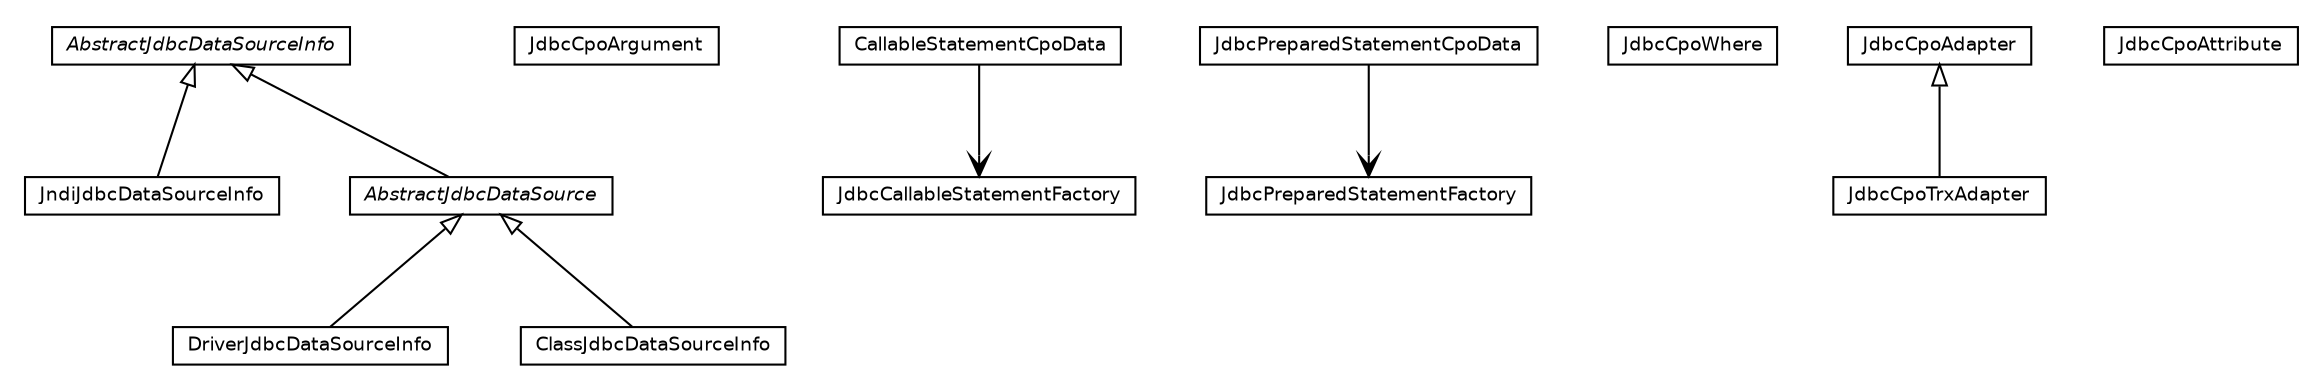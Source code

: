 #!/usr/local/bin/dot
#
# Class diagram 
# Generated by UmlGraph version 4.6 (http://www.spinellis.gr/sw/umlgraph)
#

digraph G {
	edge [fontname="Helvetica",fontsize=10,labelfontname="Helvetica",labelfontsize=10];
	node [fontname="Helvetica",fontsize=10,shape=plaintext];
	// org.synchronoss.cpo.jdbc.AbstractJdbcDataSourceInfo
	c3981 [label=<<table border="0" cellborder="1" cellspacing="0" cellpadding="2" port="p" href="./AbstractJdbcDataSourceInfo.html">
		<tr><td><table border="0" cellspacing="0" cellpadding="1">
			<tr><td><font face="Helvetica-Oblique"> AbstractJdbcDataSourceInfo </font></td></tr>
		</table></td></tr>
		</table>>, fontname="Helvetica", fontcolor="black", fontsize=9.0];
	// org.synchronoss.cpo.jdbc.JdbcCpoArgument
	c3982 [label=<<table border="0" cellborder="1" cellspacing="0" cellpadding="2" port="p" href="./JdbcCpoArgument.html">
		<tr><td><table border="0" cellspacing="0" cellpadding="1">
			<tr><td> JdbcCpoArgument </td></tr>
		</table></td></tr>
		</table>>, fontname="Helvetica", fontcolor="black", fontsize=9.0];
	// org.synchronoss.cpo.jdbc.CallableStatementCpoData
	c3983 [label=<<table border="0" cellborder="1" cellspacing="0" cellpadding="2" port="p" href="./CallableStatementCpoData.html">
		<tr><td><table border="0" cellspacing="0" cellpadding="1">
			<tr><td> CallableStatementCpoData </td></tr>
		</table></td></tr>
		</table>>, fontname="Helvetica", fontcolor="black", fontsize=9.0];
	// org.synchronoss.cpo.jdbc.DriverJdbcDataSourceInfo
	c3984 [label=<<table border="0" cellborder="1" cellspacing="0" cellpadding="2" port="p" href="./DriverJdbcDataSourceInfo.html">
		<tr><td><table border="0" cellspacing="0" cellpadding="1">
			<tr><td> DriverJdbcDataSourceInfo </td></tr>
		</table></td></tr>
		</table>>, fontname="Helvetica", fontcolor="black", fontsize=9.0];
	// org.synchronoss.cpo.jdbc.JndiJdbcDataSourceInfo
	c3985 [label=<<table border="0" cellborder="1" cellspacing="0" cellpadding="2" port="p" href="./JndiJdbcDataSourceInfo.html">
		<tr><td><table border="0" cellspacing="0" cellpadding="1">
			<tr><td> JndiJdbcDataSourceInfo </td></tr>
		</table></td></tr>
		</table>>, fontname="Helvetica", fontcolor="black", fontsize=9.0];
	// org.synchronoss.cpo.jdbc.JdbcPreparedStatementFactory
	c3986 [label=<<table border="0" cellborder="1" cellspacing="0" cellpadding="2" port="p" href="./JdbcPreparedStatementFactory.html">
		<tr><td><table border="0" cellspacing="0" cellpadding="1">
			<tr><td> JdbcPreparedStatementFactory </td></tr>
		</table></td></tr>
		</table>>, fontname="Helvetica", fontcolor="black", fontsize=9.0];
	// org.synchronoss.cpo.jdbc.JdbcCpoWhere
	c3987 [label=<<table border="0" cellborder="1" cellspacing="0" cellpadding="2" port="p" href="./JdbcCpoWhere.html">
		<tr><td><table border="0" cellspacing="0" cellpadding="1">
			<tr><td> JdbcCpoWhere </td></tr>
		</table></td></tr>
		</table>>, fontname="Helvetica", fontcolor="black", fontsize=9.0];
	// org.synchronoss.cpo.jdbc.AbstractJdbcDataSource
	c3988 [label=<<table border="0" cellborder="1" cellspacing="0" cellpadding="2" port="p" href="./AbstractJdbcDataSource.html">
		<tr><td><table border="0" cellspacing="0" cellpadding="1">
			<tr><td><font face="Helvetica-Oblique"> AbstractJdbcDataSource </font></td></tr>
		</table></td></tr>
		</table>>, fontname="Helvetica", fontcolor="black", fontsize=9.0];
	// org.synchronoss.cpo.jdbc.JdbcCpoAdapter
	c3989 [label=<<table border="0" cellborder="1" cellspacing="0" cellpadding="2" port="p" href="./JdbcCpoAdapter.html">
		<tr><td><table border="0" cellspacing="0" cellpadding="1">
			<tr><td> JdbcCpoAdapter </td></tr>
		</table></td></tr>
		</table>>, fontname="Helvetica", fontcolor="black", fontsize=9.0];
	// org.synchronoss.cpo.jdbc.JdbcCpoTrxAdapter
	c3990 [label=<<table border="0" cellborder="1" cellspacing="0" cellpadding="2" port="p" href="./JdbcCpoTrxAdapter.html">
		<tr><td><table border="0" cellspacing="0" cellpadding="1">
			<tr><td> JdbcCpoTrxAdapter </td></tr>
		</table></td></tr>
		</table>>, fontname="Helvetica", fontcolor="black", fontsize=9.0];
	// org.synchronoss.cpo.jdbc.JdbcPreparedStatementCpoData
	c3991 [label=<<table border="0" cellborder="1" cellspacing="0" cellpadding="2" port="p" href="./JdbcPreparedStatementCpoData.html">
		<tr><td><table border="0" cellspacing="0" cellpadding="1">
			<tr><td> JdbcPreparedStatementCpoData </td></tr>
		</table></td></tr>
		</table>>, fontname="Helvetica", fontcolor="black", fontsize=9.0];
	// org.synchronoss.cpo.jdbc.JdbcCallableStatementFactory
	c3992 [label=<<table border="0" cellborder="1" cellspacing="0" cellpadding="2" port="p" href="./JdbcCallableStatementFactory.html">
		<tr><td><table border="0" cellspacing="0" cellpadding="1">
			<tr><td> JdbcCallableStatementFactory </td></tr>
		</table></td></tr>
		</table>>, fontname="Helvetica", fontcolor="black", fontsize=9.0];
	// org.synchronoss.cpo.jdbc.JdbcCpoAttribute
	c3993 [label=<<table border="0" cellborder="1" cellspacing="0" cellpadding="2" port="p" href="./JdbcCpoAttribute.html">
		<tr><td><table border="0" cellspacing="0" cellpadding="1">
			<tr><td> JdbcCpoAttribute </td></tr>
		</table></td></tr>
		</table>>, fontname="Helvetica", fontcolor="black", fontsize=9.0];
	// org.synchronoss.cpo.jdbc.ClassJdbcDataSourceInfo
	c3994 [label=<<table border="0" cellborder="1" cellspacing="0" cellpadding="2" port="p" href="./ClassJdbcDataSourceInfo.html">
		<tr><td><table border="0" cellspacing="0" cellpadding="1">
			<tr><td> ClassJdbcDataSourceInfo </td></tr>
		</table></td></tr>
		</table>>, fontname="Helvetica", fontcolor="black", fontsize=9.0];
	//org.synchronoss.cpo.jdbc.DriverJdbcDataSourceInfo extends org.synchronoss.cpo.jdbc.AbstractJdbcDataSource
	c3988:p -> c3984:p [dir=back,arrowtail=empty];
	//org.synchronoss.cpo.jdbc.JndiJdbcDataSourceInfo extends org.synchronoss.cpo.jdbc.AbstractJdbcDataSourceInfo
	c3981:p -> c3985:p [dir=back,arrowtail=empty];
	//org.synchronoss.cpo.jdbc.AbstractJdbcDataSource extends org.synchronoss.cpo.jdbc.AbstractJdbcDataSourceInfo
	c3981:p -> c3988:p [dir=back,arrowtail=empty];
	//org.synchronoss.cpo.jdbc.JdbcCpoTrxAdapter extends org.synchronoss.cpo.jdbc.JdbcCpoAdapter
	c3989:p -> c3990:p [dir=back,arrowtail=empty];
	//org.synchronoss.cpo.jdbc.ClassJdbcDataSourceInfo extends org.synchronoss.cpo.jdbc.AbstractJdbcDataSource
	c3988:p -> c3994:p [dir=back,arrowtail=empty];
	// org.synchronoss.cpo.jdbc.CallableStatementCpoData NAVASSOC org.synchronoss.cpo.jdbc.JdbcCallableStatementFactory
	c3983:p -> c3992:p [taillabel="", label="", headlabel="", fontname="Helvetica", fontcolor="black", fontsize=10.0, color="black", arrowhead=open];
	// org.synchronoss.cpo.jdbc.JdbcPreparedStatementCpoData NAVASSOC org.synchronoss.cpo.jdbc.JdbcPreparedStatementFactory
	c3991:p -> c3986:p [taillabel="", label="", headlabel="", fontname="Helvetica", fontcolor="black", fontsize=10.0, color="black", arrowhead=open];
}

